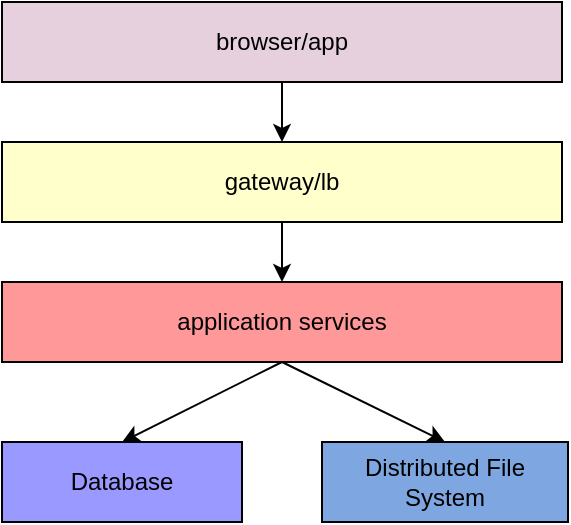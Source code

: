 <mxfile version="10.6.0" type="github"><diagram id="1_h1MY5O9W4wfWBWPlgM" name="Page-1"><mxGraphModel dx="892" dy="620" grid="1" gridSize="10" guides="1" tooltips="1" connect="1" arrows="1" fold="1" page="1" pageScale="1" pageWidth="827" pageHeight="1169" math="0" shadow="0"><root><mxCell id="0"/><mxCell id="1" parent="0"/><mxCell id="_IUW76E2SJbbWdYY94Vg-3" value="" style="edgeStyle=orthogonalEdgeStyle;rounded=0;orthogonalLoop=1;jettySize=auto;html=1;" edge="1" parent="1" source="_IUW76E2SJbbWdYY94Vg-1" target="_IUW76E2SJbbWdYY94Vg-2"><mxGeometry relative="1" as="geometry"/></mxCell><mxCell id="_IUW76E2SJbbWdYY94Vg-1" value="browser/app" style="rounded=0;whiteSpace=wrap;html=1;fillColor=#E6D0DE;" vertex="1" parent="1"><mxGeometry x="200" y="140" width="280" height="40" as="geometry"/></mxCell><mxCell id="_IUW76E2SJbbWdYY94Vg-2" value="gateway/lb" style="rounded=0;whiteSpace=wrap;html=1;fillColor=#FFFFCC;" vertex="1" parent="1"><mxGeometry x="200" y="210" width="280" height="40" as="geometry"/></mxCell><mxCell id="_IUW76E2SJbbWdYY94Vg-4" value="application services" style="rounded=0;whiteSpace=wrap;html=1;fillColor=#FF9999;" vertex="1" parent="1"><mxGeometry x="200" y="280" width="280" height="40" as="geometry"/></mxCell><mxCell id="_IUW76E2SJbbWdYY94Vg-5" value="" style="endArrow=classic;html=1;exitX=0.5;exitY=1;exitDx=0;exitDy=0;entryX=0.5;entryY=0;entryDx=0;entryDy=0;" edge="1" parent="1" source="_IUW76E2SJbbWdYY94Vg-2" target="_IUW76E2SJbbWdYY94Vg-4"><mxGeometry width="50" height="50" relative="1" as="geometry"><mxPoint x="350" y="510" as="sourcePoint"/><mxPoint x="400" y="460" as="targetPoint"/></mxGeometry></mxCell><mxCell id="_IUW76E2SJbbWdYY94Vg-6" value="Database" style="rounded=0;whiteSpace=wrap;html=1;fillColor=#9999FF;" vertex="1" parent="1"><mxGeometry x="200" y="360" width="120" height="40" as="geometry"/></mxCell><mxCell id="_IUW76E2SJbbWdYY94Vg-7" value="Distributed File System" style="rounded=0;whiteSpace=wrap;html=1;fillColor=#7EA6E0;" vertex="1" parent="1"><mxGeometry x="360" y="360" width="123" height="40" as="geometry"/></mxCell><mxCell id="_IUW76E2SJbbWdYY94Vg-8" value="" style="endArrow=classic;html=1;exitX=0.5;exitY=1;exitDx=0;exitDy=0;entryX=0.5;entryY=0;entryDx=0;entryDy=0;" edge="1" parent="1" source="_IUW76E2SJbbWdYY94Vg-4" target="_IUW76E2SJbbWdYY94Vg-6"><mxGeometry width="50" height="50" relative="1" as="geometry"><mxPoint x="210" y="560" as="sourcePoint"/><mxPoint x="260" y="510" as="targetPoint"/></mxGeometry></mxCell><mxCell id="_IUW76E2SJbbWdYY94Vg-9" value="" style="endArrow=classic;html=1;exitX=0.5;exitY=1;exitDx=0;exitDy=0;entryX=0.5;entryY=0;entryDx=0;entryDy=0;" edge="1" parent="1" source="_IUW76E2SJbbWdYY94Vg-4" target="_IUW76E2SJbbWdYY94Vg-7"><mxGeometry width="50" height="50" relative="1" as="geometry"><mxPoint x="400" y="500" as="sourcePoint"/><mxPoint x="450" y="450" as="targetPoint"/></mxGeometry></mxCell></root></mxGraphModel></diagram></mxfile>